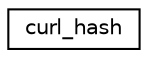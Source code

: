 digraph "Graphical Class Hierarchy"
{
  edge [fontname="Helvetica",fontsize="10",labelfontname="Helvetica",labelfontsize="10"];
  node [fontname="Helvetica",fontsize="10",shape=record];
  rankdir="LR";
  Node0 [label="curl_hash",height=0.2,width=0.4,color="black", fillcolor="white", style="filled",URL="$structcurl__hash.html"];
}

